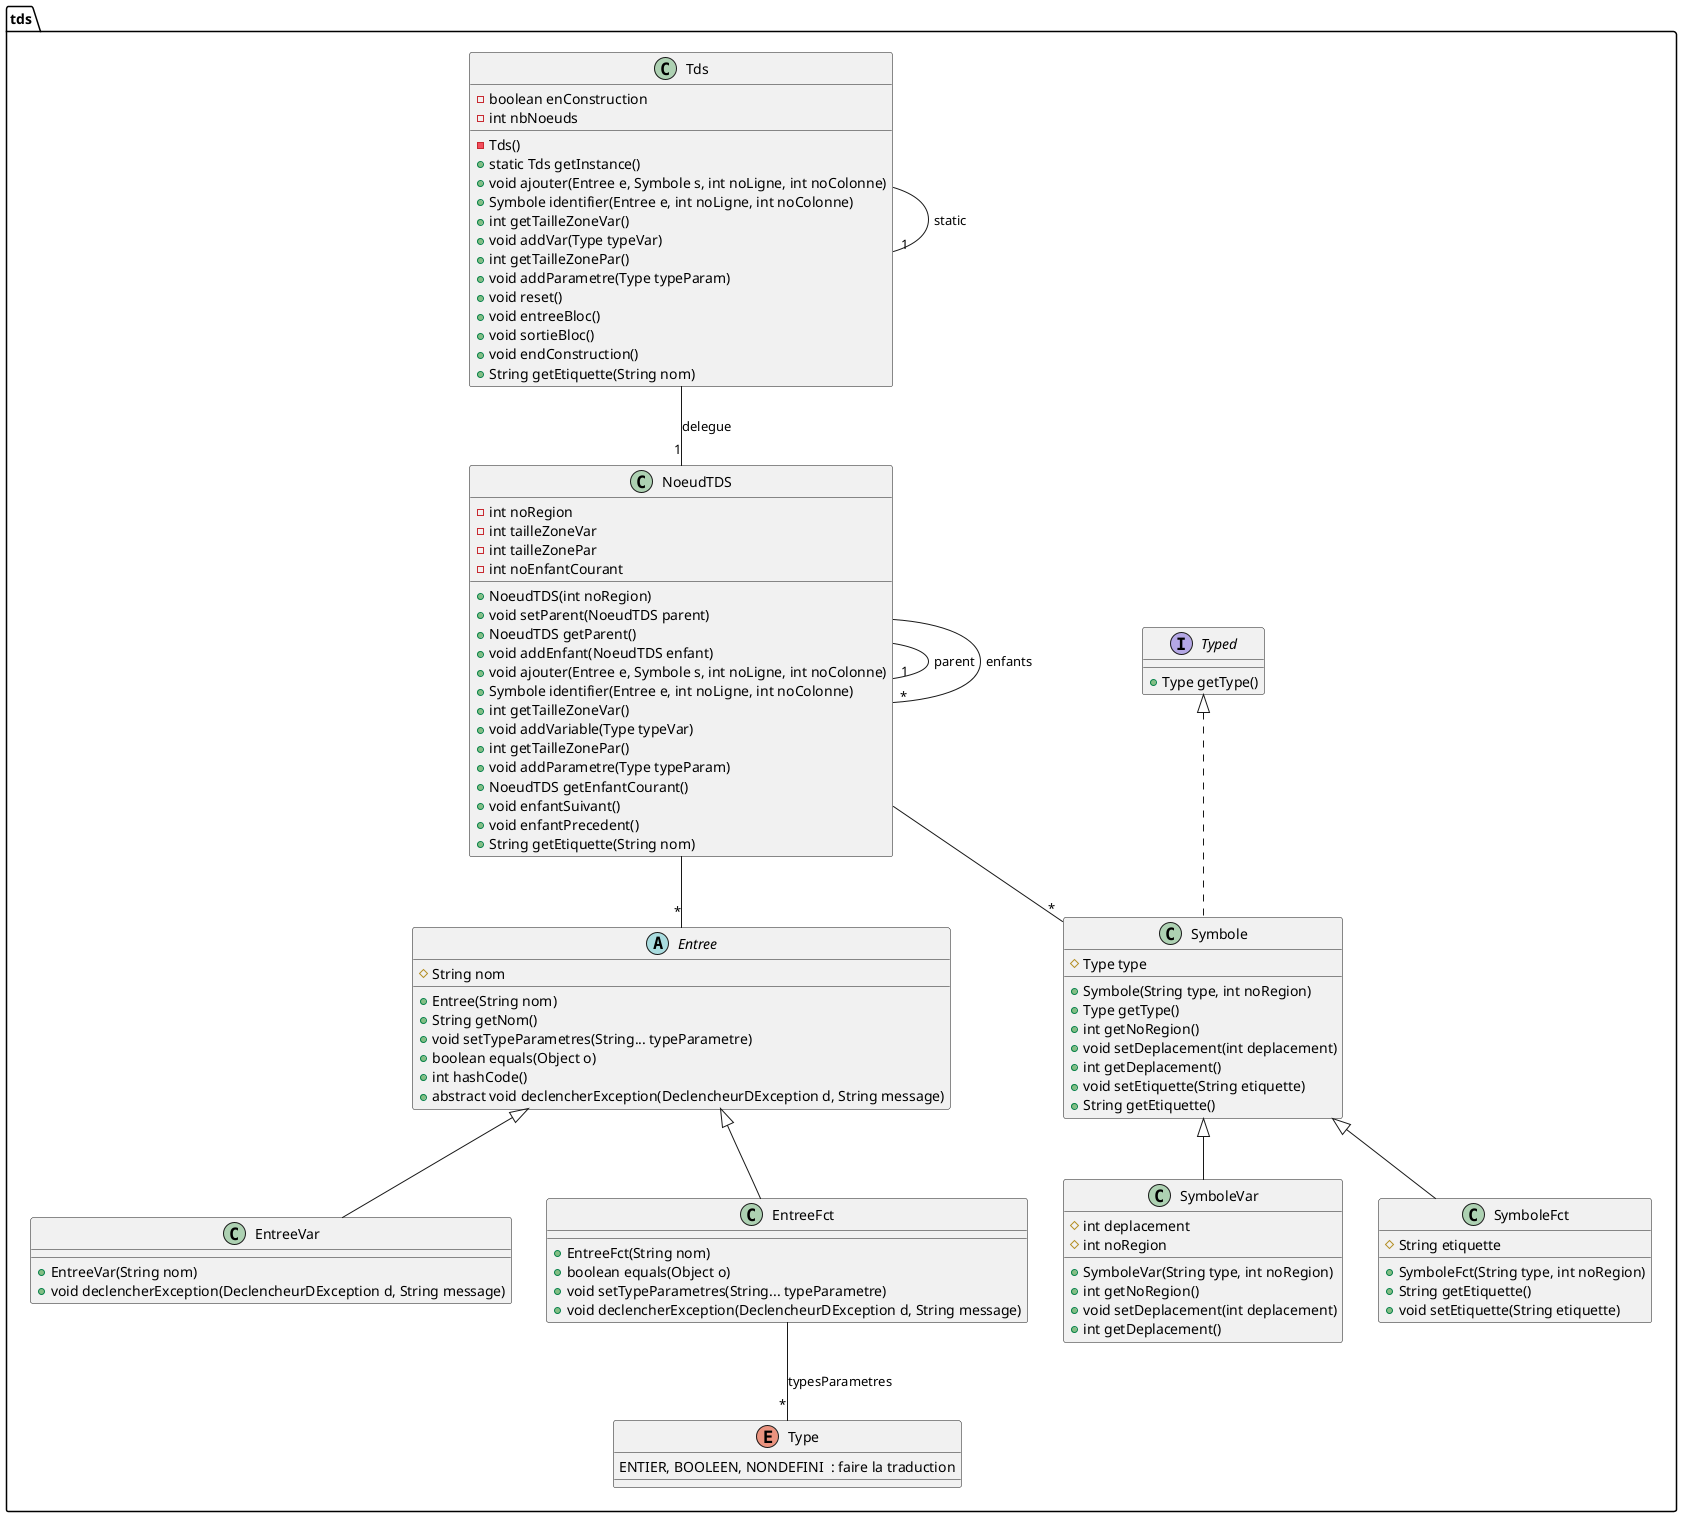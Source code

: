 @startuml
together {
	package tds {
		together {

			class Symbole implements Typed {
				# Type type
				+ Symbole(String type, int noRegion)
				+ Type getType()
				+ int getNoRegion()
				+ void setDeplacement(int deplacement)
				+ int getDeplacement()
				+ void setEtiquette(String etiquette)
				+ String getEtiquette()
			}

			class SymboleVar extends Symbole {
				# int deplacement
				# int noRegion
				+ SymboleVar(String type, int noRegion)
				+ int getNoRegion()
				+ void setDeplacement(int deplacement)
				+ int getDeplacement()
			}

			class SymboleFct extends Symbole {
				# String etiquette
				+ SymboleFct(String type, int noRegion)
				+ String getEtiquette()
				+ void setEtiquette(String etiquette)
			}
		}

		together {
			abstract class Entree {
				# String nom
				+ Entree(String nom)
				+ String getNom()
				+ void setTypeParametres(String... typeParametre)
				+ boolean equals(Object o)
				+ int hashCode()
				+ abstract void declencherException(DeclencheurDException d, String message)
			}

			class EntreeVar extends Entree {
				+ EntreeVar(String nom)
				+ void declencherException(DeclencheurDException d, String message)
			}

			class EntreeFct extends Entree {
				+ EntreeFct(String nom)
				+ boolean equals(Object o)
				+ void setTypeParametres(String... typeParametre)
				+ void declencherException(DeclencheurDException d, String message)
			}
			EntreeFct --"*" Type : typesParametres
		}

		together {
			class Tds {
				- boolean enConstruction
				- int nbNoeuds
				- Tds()
				+ static Tds getInstance()
				+ void ajouter(Entree e, Symbole s, int noLigne, int noColonne)
				+ Symbole identifier(Entree e, int noLigne, int noColonne)
				+ int getTailleZoneVar()
				+ void addVar(Type typeVar)
				+ int getTailleZonePar()
				+ void addParametre(Type typeParam)
				+ void reset()
				+ void entreeBloc()
				+ void sortieBloc()
				+ void endConstruction()
				+ String getEtiquette(String nom)
			}
			Tds --"1" NoeudTDS : delegue
			Tds --"1" Tds : static

			class NoeudTDS {
				- int noRegion
				- int tailleZoneVar
				- int tailleZonePar
				- int noEnfantCourant
				+ NoeudTDS(int noRegion)
				+ void setParent(NoeudTDS parent)
				+ NoeudTDS getParent()
				+ void addEnfant(NoeudTDS enfant)
				+ void ajouter(Entree e, Symbole s, int noLigne, int noColonne)
				+ Symbole identifier(Entree e, int noLigne, int noColonne)
				+ int getTailleZoneVar()
				+ void addVariable(Type typeVar)
				+ int getTailleZonePar()
				+ void addParametre(Type typeParam)
				+ NoeudTDS getEnfantCourant()
				+ void enfantSuivant()
				+ void enfantPrecedent()
				+ String getEtiquette(String nom)
			}
			NoeudTDS --"*" Symbole
			NoeudTDS --"*" Entree
			NoeudTDS --"1" NoeudTDS : parent
			NoeudTDS --"*" NoeudTDS : enfants
		}

		together {
			enum Type {
				ENTIER, BOOLEEN, NONDEFINI  : faire la traduction
			}

			Interface Typed {
				+ Type getType()
			}
		}
	}
}
@enduml